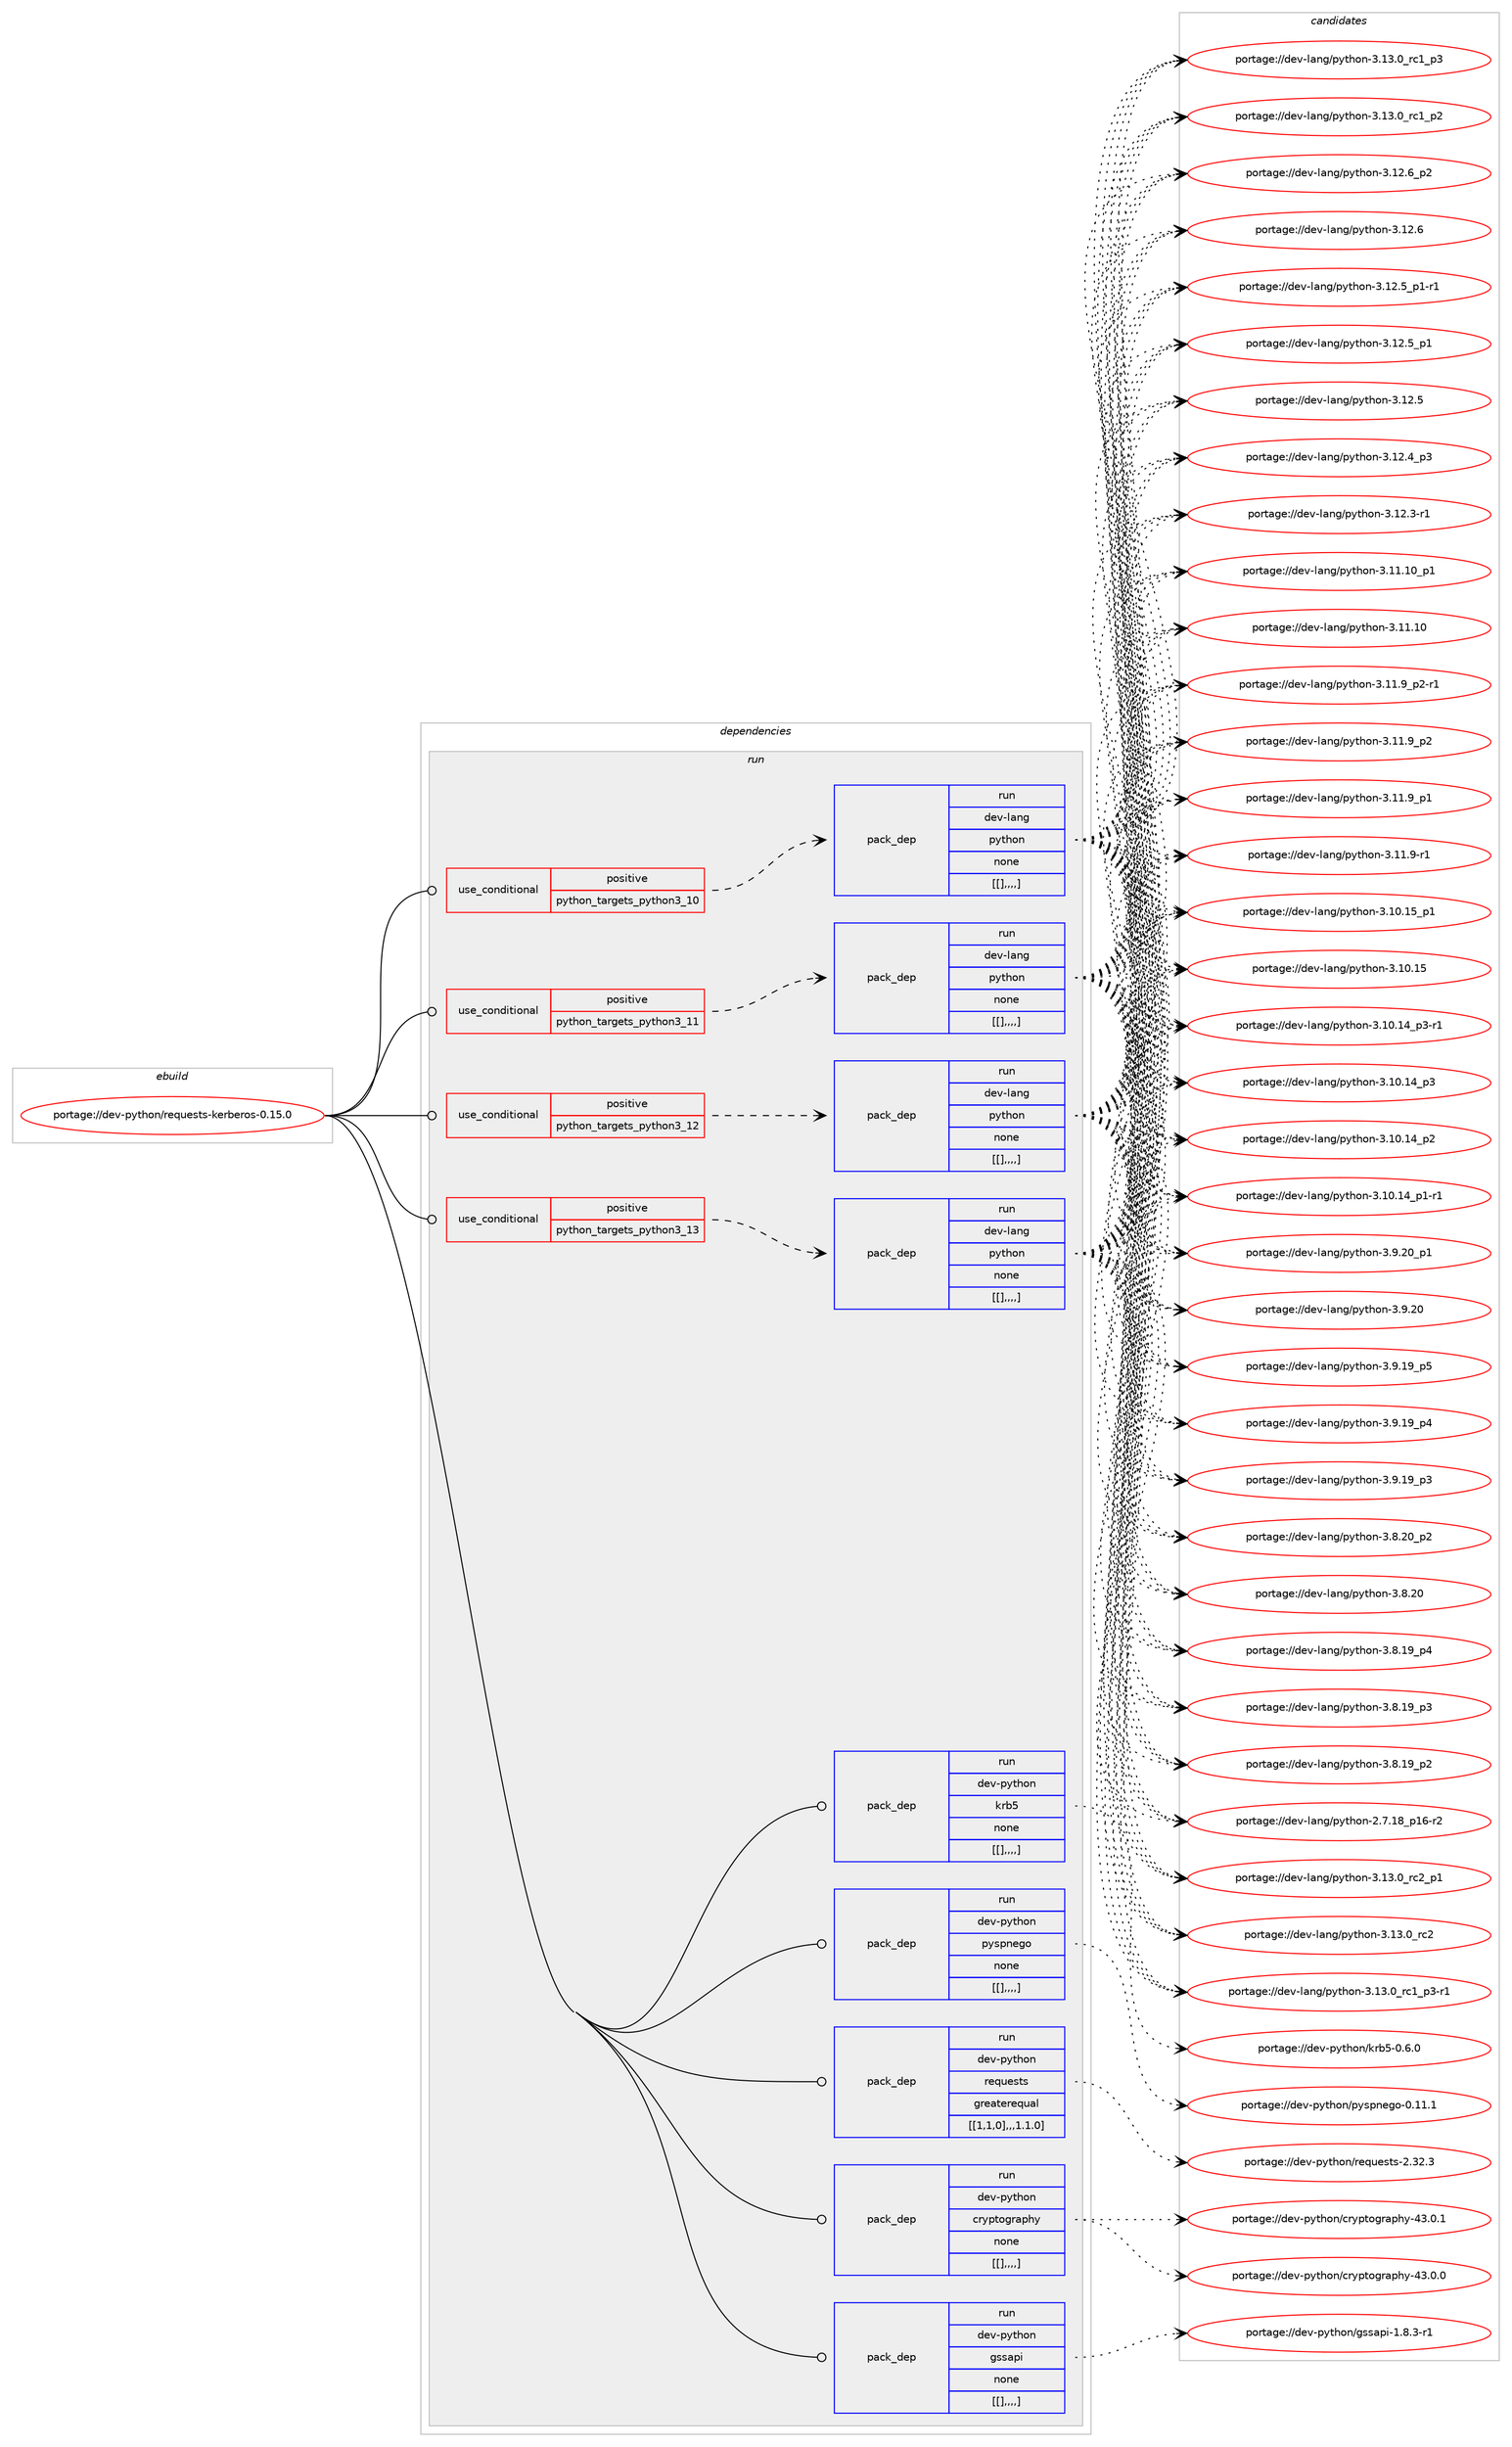 digraph prolog {

# *************
# Graph options
# *************

newrank=true;
concentrate=true;
compound=true;
graph [rankdir=LR,fontname=Helvetica,fontsize=10,ranksep=1.5];#, ranksep=2.5, nodesep=0.2];
edge  [arrowhead=vee];
node  [fontname=Helvetica,fontsize=10];

# **********
# The ebuild
# **********

subgraph cluster_leftcol {
color=gray;
label=<<i>ebuild</i>>;
id [label="portage://dev-python/requests-kerberos-0.15.0", color=red, width=4, href="../dev-python/requests-kerberos-0.15.0.svg"];
}

# ****************
# The dependencies
# ****************

subgraph cluster_midcol {
color=gray;
label=<<i>dependencies</i>>;
subgraph cluster_compile {
fillcolor="#eeeeee";
style=filled;
label=<<i>compile</i>>;
}
subgraph cluster_compileandrun {
fillcolor="#eeeeee";
style=filled;
label=<<i>compile and run</i>>;
}
subgraph cluster_run {
fillcolor="#eeeeee";
style=filled;
label=<<i>run</i>>;
subgraph cond40695 {
dependency165144 [label=<<TABLE BORDER="0" CELLBORDER="1" CELLSPACING="0" CELLPADDING="4"><TR><TD ROWSPAN="3" CELLPADDING="10">use_conditional</TD></TR><TR><TD>positive</TD></TR><TR><TD>python_targets_python3_10</TD></TR></TABLE>>, shape=none, color=red];
subgraph pack123191 {
dependency165145 [label=<<TABLE BORDER="0" CELLBORDER="1" CELLSPACING="0" CELLPADDING="4" WIDTH="220"><TR><TD ROWSPAN="6" CELLPADDING="30">pack_dep</TD></TR><TR><TD WIDTH="110">run</TD></TR><TR><TD>dev-lang</TD></TR><TR><TD>python</TD></TR><TR><TD>none</TD></TR><TR><TD>[[],,,,]</TD></TR></TABLE>>, shape=none, color=blue];
}
dependency165144:e -> dependency165145:w [weight=20,style="dashed",arrowhead="vee"];
}
id:e -> dependency165144:w [weight=20,style="solid",arrowhead="odot"];
subgraph cond40696 {
dependency165146 [label=<<TABLE BORDER="0" CELLBORDER="1" CELLSPACING="0" CELLPADDING="4"><TR><TD ROWSPAN="3" CELLPADDING="10">use_conditional</TD></TR><TR><TD>positive</TD></TR><TR><TD>python_targets_python3_11</TD></TR></TABLE>>, shape=none, color=red];
subgraph pack123192 {
dependency165147 [label=<<TABLE BORDER="0" CELLBORDER="1" CELLSPACING="0" CELLPADDING="4" WIDTH="220"><TR><TD ROWSPAN="6" CELLPADDING="30">pack_dep</TD></TR><TR><TD WIDTH="110">run</TD></TR><TR><TD>dev-lang</TD></TR><TR><TD>python</TD></TR><TR><TD>none</TD></TR><TR><TD>[[],,,,]</TD></TR></TABLE>>, shape=none, color=blue];
}
dependency165146:e -> dependency165147:w [weight=20,style="dashed",arrowhead="vee"];
}
id:e -> dependency165146:w [weight=20,style="solid",arrowhead="odot"];
subgraph cond40697 {
dependency165148 [label=<<TABLE BORDER="0" CELLBORDER="1" CELLSPACING="0" CELLPADDING="4"><TR><TD ROWSPAN="3" CELLPADDING="10">use_conditional</TD></TR><TR><TD>positive</TD></TR><TR><TD>python_targets_python3_12</TD></TR></TABLE>>, shape=none, color=red];
subgraph pack123193 {
dependency165149 [label=<<TABLE BORDER="0" CELLBORDER="1" CELLSPACING="0" CELLPADDING="4" WIDTH="220"><TR><TD ROWSPAN="6" CELLPADDING="30">pack_dep</TD></TR><TR><TD WIDTH="110">run</TD></TR><TR><TD>dev-lang</TD></TR><TR><TD>python</TD></TR><TR><TD>none</TD></TR><TR><TD>[[],,,,]</TD></TR></TABLE>>, shape=none, color=blue];
}
dependency165148:e -> dependency165149:w [weight=20,style="dashed",arrowhead="vee"];
}
id:e -> dependency165148:w [weight=20,style="solid",arrowhead="odot"];
subgraph cond40698 {
dependency165150 [label=<<TABLE BORDER="0" CELLBORDER="1" CELLSPACING="0" CELLPADDING="4"><TR><TD ROWSPAN="3" CELLPADDING="10">use_conditional</TD></TR><TR><TD>positive</TD></TR><TR><TD>python_targets_python3_13</TD></TR></TABLE>>, shape=none, color=red];
subgraph pack123194 {
dependency165151 [label=<<TABLE BORDER="0" CELLBORDER="1" CELLSPACING="0" CELLPADDING="4" WIDTH="220"><TR><TD ROWSPAN="6" CELLPADDING="30">pack_dep</TD></TR><TR><TD WIDTH="110">run</TD></TR><TR><TD>dev-lang</TD></TR><TR><TD>python</TD></TR><TR><TD>none</TD></TR><TR><TD>[[],,,,]</TD></TR></TABLE>>, shape=none, color=blue];
}
dependency165150:e -> dependency165151:w [weight=20,style="dashed",arrowhead="vee"];
}
id:e -> dependency165150:w [weight=20,style="solid",arrowhead="odot"];
subgraph pack123195 {
dependency165152 [label=<<TABLE BORDER="0" CELLBORDER="1" CELLSPACING="0" CELLPADDING="4" WIDTH="220"><TR><TD ROWSPAN="6" CELLPADDING="30">pack_dep</TD></TR><TR><TD WIDTH="110">run</TD></TR><TR><TD>dev-python</TD></TR><TR><TD>cryptography</TD></TR><TR><TD>none</TD></TR><TR><TD>[[],,,,]</TD></TR></TABLE>>, shape=none, color=blue];
}
id:e -> dependency165152:w [weight=20,style="solid",arrowhead="odot"];
subgraph pack123196 {
dependency165153 [label=<<TABLE BORDER="0" CELLBORDER="1" CELLSPACING="0" CELLPADDING="4" WIDTH="220"><TR><TD ROWSPAN="6" CELLPADDING="30">pack_dep</TD></TR><TR><TD WIDTH="110">run</TD></TR><TR><TD>dev-python</TD></TR><TR><TD>gssapi</TD></TR><TR><TD>none</TD></TR><TR><TD>[[],,,,]</TD></TR></TABLE>>, shape=none, color=blue];
}
id:e -> dependency165153:w [weight=20,style="solid",arrowhead="odot"];
subgraph pack123197 {
dependency165154 [label=<<TABLE BORDER="0" CELLBORDER="1" CELLSPACING="0" CELLPADDING="4" WIDTH="220"><TR><TD ROWSPAN="6" CELLPADDING="30">pack_dep</TD></TR><TR><TD WIDTH="110">run</TD></TR><TR><TD>dev-python</TD></TR><TR><TD>krb5</TD></TR><TR><TD>none</TD></TR><TR><TD>[[],,,,]</TD></TR></TABLE>>, shape=none, color=blue];
}
id:e -> dependency165154:w [weight=20,style="solid",arrowhead="odot"];
subgraph pack123198 {
dependency165155 [label=<<TABLE BORDER="0" CELLBORDER="1" CELLSPACING="0" CELLPADDING="4" WIDTH="220"><TR><TD ROWSPAN="6" CELLPADDING="30">pack_dep</TD></TR><TR><TD WIDTH="110">run</TD></TR><TR><TD>dev-python</TD></TR><TR><TD>pyspnego</TD></TR><TR><TD>none</TD></TR><TR><TD>[[],,,,]</TD></TR></TABLE>>, shape=none, color=blue];
}
id:e -> dependency165155:w [weight=20,style="solid",arrowhead="odot"];
subgraph pack123199 {
dependency165156 [label=<<TABLE BORDER="0" CELLBORDER="1" CELLSPACING="0" CELLPADDING="4" WIDTH="220"><TR><TD ROWSPAN="6" CELLPADDING="30">pack_dep</TD></TR><TR><TD WIDTH="110">run</TD></TR><TR><TD>dev-python</TD></TR><TR><TD>requests</TD></TR><TR><TD>greaterequal</TD></TR><TR><TD>[[1,1,0],,,1.1.0]</TD></TR></TABLE>>, shape=none, color=blue];
}
id:e -> dependency165156:w [weight=20,style="solid",arrowhead="odot"];
}
}

# **************
# The candidates
# **************

subgraph cluster_choices {
rank=same;
color=gray;
label=<<i>candidates</i>>;

subgraph choice123191 {
color=black;
nodesep=1;
choice100101118451089711010347112121116104111110455146495146489511499509511249 [label="portage://dev-lang/python-3.13.0_rc2_p1", color=red, width=4,href="../dev-lang/python-3.13.0_rc2_p1.svg"];
choice10010111845108971101034711212111610411111045514649514648951149950 [label="portage://dev-lang/python-3.13.0_rc2", color=red, width=4,href="../dev-lang/python-3.13.0_rc2.svg"];
choice1001011184510897110103471121211161041111104551464951464895114994995112514511449 [label="portage://dev-lang/python-3.13.0_rc1_p3-r1", color=red, width=4,href="../dev-lang/python-3.13.0_rc1_p3-r1.svg"];
choice100101118451089711010347112121116104111110455146495146489511499499511251 [label="portage://dev-lang/python-3.13.0_rc1_p3", color=red, width=4,href="../dev-lang/python-3.13.0_rc1_p3.svg"];
choice100101118451089711010347112121116104111110455146495146489511499499511250 [label="portage://dev-lang/python-3.13.0_rc1_p2", color=red, width=4,href="../dev-lang/python-3.13.0_rc1_p2.svg"];
choice100101118451089711010347112121116104111110455146495046549511250 [label="portage://dev-lang/python-3.12.6_p2", color=red, width=4,href="../dev-lang/python-3.12.6_p2.svg"];
choice10010111845108971101034711212111610411111045514649504654 [label="portage://dev-lang/python-3.12.6", color=red, width=4,href="../dev-lang/python-3.12.6.svg"];
choice1001011184510897110103471121211161041111104551464950465395112494511449 [label="portage://dev-lang/python-3.12.5_p1-r1", color=red, width=4,href="../dev-lang/python-3.12.5_p1-r1.svg"];
choice100101118451089711010347112121116104111110455146495046539511249 [label="portage://dev-lang/python-3.12.5_p1", color=red, width=4,href="../dev-lang/python-3.12.5_p1.svg"];
choice10010111845108971101034711212111610411111045514649504653 [label="portage://dev-lang/python-3.12.5", color=red, width=4,href="../dev-lang/python-3.12.5.svg"];
choice100101118451089711010347112121116104111110455146495046529511251 [label="portage://dev-lang/python-3.12.4_p3", color=red, width=4,href="../dev-lang/python-3.12.4_p3.svg"];
choice100101118451089711010347112121116104111110455146495046514511449 [label="portage://dev-lang/python-3.12.3-r1", color=red, width=4,href="../dev-lang/python-3.12.3-r1.svg"];
choice10010111845108971101034711212111610411111045514649494649489511249 [label="portage://dev-lang/python-3.11.10_p1", color=red, width=4,href="../dev-lang/python-3.11.10_p1.svg"];
choice1001011184510897110103471121211161041111104551464949464948 [label="portage://dev-lang/python-3.11.10", color=red, width=4,href="../dev-lang/python-3.11.10.svg"];
choice1001011184510897110103471121211161041111104551464949465795112504511449 [label="portage://dev-lang/python-3.11.9_p2-r1", color=red, width=4,href="../dev-lang/python-3.11.9_p2-r1.svg"];
choice100101118451089711010347112121116104111110455146494946579511250 [label="portage://dev-lang/python-3.11.9_p2", color=red, width=4,href="../dev-lang/python-3.11.9_p2.svg"];
choice100101118451089711010347112121116104111110455146494946579511249 [label="portage://dev-lang/python-3.11.9_p1", color=red, width=4,href="../dev-lang/python-3.11.9_p1.svg"];
choice100101118451089711010347112121116104111110455146494946574511449 [label="portage://dev-lang/python-3.11.9-r1", color=red, width=4,href="../dev-lang/python-3.11.9-r1.svg"];
choice10010111845108971101034711212111610411111045514649484649539511249 [label="portage://dev-lang/python-3.10.15_p1", color=red, width=4,href="../dev-lang/python-3.10.15_p1.svg"];
choice1001011184510897110103471121211161041111104551464948464953 [label="portage://dev-lang/python-3.10.15", color=red, width=4,href="../dev-lang/python-3.10.15.svg"];
choice100101118451089711010347112121116104111110455146494846495295112514511449 [label="portage://dev-lang/python-3.10.14_p3-r1", color=red, width=4,href="../dev-lang/python-3.10.14_p3-r1.svg"];
choice10010111845108971101034711212111610411111045514649484649529511251 [label="portage://dev-lang/python-3.10.14_p3", color=red, width=4,href="../dev-lang/python-3.10.14_p3.svg"];
choice10010111845108971101034711212111610411111045514649484649529511250 [label="portage://dev-lang/python-3.10.14_p2", color=red, width=4,href="../dev-lang/python-3.10.14_p2.svg"];
choice100101118451089711010347112121116104111110455146494846495295112494511449 [label="portage://dev-lang/python-3.10.14_p1-r1", color=red, width=4,href="../dev-lang/python-3.10.14_p1-r1.svg"];
choice100101118451089711010347112121116104111110455146574650489511249 [label="portage://dev-lang/python-3.9.20_p1", color=red, width=4,href="../dev-lang/python-3.9.20_p1.svg"];
choice10010111845108971101034711212111610411111045514657465048 [label="portage://dev-lang/python-3.9.20", color=red, width=4,href="../dev-lang/python-3.9.20.svg"];
choice100101118451089711010347112121116104111110455146574649579511253 [label="portage://dev-lang/python-3.9.19_p5", color=red, width=4,href="../dev-lang/python-3.9.19_p5.svg"];
choice100101118451089711010347112121116104111110455146574649579511252 [label="portage://dev-lang/python-3.9.19_p4", color=red, width=4,href="../dev-lang/python-3.9.19_p4.svg"];
choice100101118451089711010347112121116104111110455146574649579511251 [label="portage://dev-lang/python-3.9.19_p3", color=red, width=4,href="../dev-lang/python-3.9.19_p3.svg"];
choice100101118451089711010347112121116104111110455146564650489511250 [label="portage://dev-lang/python-3.8.20_p2", color=red, width=4,href="../dev-lang/python-3.8.20_p2.svg"];
choice10010111845108971101034711212111610411111045514656465048 [label="portage://dev-lang/python-3.8.20", color=red, width=4,href="../dev-lang/python-3.8.20.svg"];
choice100101118451089711010347112121116104111110455146564649579511252 [label="portage://dev-lang/python-3.8.19_p4", color=red, width=4,href="../dev-lang/python-3.8.19_p4.svg"];
choice100101118451089711010347112121116104111110455146564649579511251 [label="portage://dev-lang/python-3.8.19_p3", color=red, width=4,href="../dev-lang/python-3.8.19_p3.svg"];
choice100101118451089711010347112121116104111110455146564649579511250 [label="portage://dev-lang/python-3.8.19_p2", color=red, width=4,href="../dev-lang/python-3.8.19_p2.svg"];
choice100101118451089711010347112121116104111110455046554649569511249544511450 [label="portage://dev-lang/python-2.7.18_p16-r2", color=red, width=4,href="../dev-lang/python-2.7.18_p16-r2.svg"];
dependency165145:e -> choice100101118451089711010347112121116104111110455146495146489511499509511249:w [style=dotted,weight="100"];
dependency165145:e -> choice10010111845108971101034711212111610411111045514649514648951149950:w [style=dotted,weight="100"];
dependency165145:e -> choice1001011184510897110103471121211161041111104551464951464895114994995112514511449:w [style=dotted,weight="100"];
dependency165145:e -> choice100101118451089711010347112121116104111110455146495146489511499499511251:w [style=dotted,weight="100"];
dependency165145:e -> choice100101118451089711010347112121116104111110455146495146489511499499511250:w [style=dotted,weight="100"];
dependency165145:e -> choice100101118451089711010347112121116104111110455146495046549511250:w [style=dotted,weight="100"];
dependency165145:e -> choice10010111845108971101034711212111610411111045514649504654:w [style=dotted,weight="100"];
dependency165145:e -> choice1001011184510897110103471121211161041111104551464950465395112494511449:w [style=dotted,weight="100"];
dependency165145:e -> choice100101118451089711010347112121116104111110455146495046539511249:w [style=dotted,weight="100"];
dependency165145:e -> choice10010111845108971101034711212111610411111045514649504653:w [style=dotted,weight="100"];
dependency165145:e -> choice100101118451089711010347112121116104111110455146495046529511251:w [style=dotted,weight="100"];
dependency165145:e -> choice100101118451089711010347112121116104111110455146495046514511449:w [style=dotted,weight="100"];
dependency165145:e -> choice10010111845108971101034711212111610411111045514649494649489511249:w [style=dotted,weight="100"];
dependency165145:e -> choice1001011184510897110103471121211161041111104551464949464948:w [style=dotted,weight="100"];
dependency165145:e -> choice1001011184510897110103471121211161041111104551464949465795112504511449:w [style=dotted,weight="100"];
dependency165145:e -> choice100101118451089711010347112121116104111110455146494946579511250:w [style=dotted,weight="100"];
dependency165145:e -> choice100101118451089711010347112121116104111110455146494946579511249:w [style=dotted,weight="100"];
dependency165145:e -> choice100101118451089711010347112121116104111110455146494946574511449:w [style=dotted,weight="100"];
dependency165145:e -> choice10010111845108971101034711212111610411111045514649484649539511249:w [style=dotted,weight="100"];
dependency165145:e -> choice1001011184510897110103471121211161041111104551464948464953:w [style=dotted,weight="100"];
dependency165145:e -> choice100101118451089711010347112121116104111110455146494846495295112514511449:w [style=dotted,weight="100"];
dependency165145:e -> choice10010111845108971101034711212111610411111045514649484649529511251:w [style=dotted,weight="100"];
dependency165145:e -> choice10010111845108971101034711212111610411111045514649484649529511250:w [style=dotted,weight="100"];
dependency165145:e -> choice100101118451089711010347112121116104111110455146494846495295112494511449:w [style=dotted,weight="100"];
dependency165145:e -> choice100101118451089711010347112121116104111110455146574650489511249:w [style=dotted,weight="100"];
dependency165145:e -> choice10010111845108971101034711212111610411111045514657465048:w [style=dotted,weight="100"];
dependency165145:e -> choice100101118451089711010347112121116104111110455146574649579511253:w [style=dotted,weight="100"];
dependency165145:e -> choice100101118451089711010347112121116104111110455146574649579511252:w [style=dotted,weight="100"];
dependency165145:e -> choice100101118451089711010347112121116104111110455146574649579511251:w [style=dotted,weight="100"];
dependency165145:e -> choice100101118451089711010347112121116104111110455146564650489511250:w [style=dotted,weight="100"];
dependency165145:e -> choice10010111845108971101034711212111610411111045514656465048:w [style=dotted,weight="100"];
dependency165145:e -> choice100101118451089711010347112121116104111110455146564649579511252:w [style=dotted,weight="100"];
dependency165145:e -> choice100101118451089711010347112121116104111110455146564649579511251:w [style=dotted,weight="100"];
dependency165145:e -> choice100101118451089711010347112121116104111110455146564649579511250:w [style=dotted,weight="100"];
dependency165145:e -> choice100101118451089711010347112121116104111110455046554649569511249544511450:w [style=dotted,weight="100"];
}
subgraph choice123192 {
color=black;
nodesep=1;
choice100101118451089711010347112121116104111110455146495146489511499509511249 [label="portage://dev-lang/python-3.13.0_rc2_p1", color=red, width=4,href="../dev-lang/python-3.13.0_rc2_p1.svg"];
choice10010111845108971101034711212111610411111045514649514648951149950 [label="portage://dev-lang/python-3.13.0_rc2", color=red, width=4,href="../dev-lang/python-3.13.0_rc2.svg"];
choice1001011184510897110103471121211161041111104551464951464895114994995112514511449 [label="portage://dev-lang/python-3.13.0_rc1_p3-r1", color=red, width=4,href="../dev-lang/python-3.13.0_rc1_p3-r1.svg"];
choice100101118451089711010347112121116104111110455146495146489511499499511251 [label="portage://dev-lang/python-3.13.0_rc1_p3", color=red, width=4,href="../dev-lang/python-3.13.0_rc1_p3.svg"];
choice100101118451089711010347112121116104111110455146495146489511499499511250 [label="portage://dev-lang/python-3.13.0_rc1_p2", color=red, width=4,href="../dev-lang/python-3.13.0_rc1_p2.svg"];
choice100101118451089711010347112121116104111110455146495046549511250 [label="portage://dev-lang/python-3.12.6_p2", color=red, width=4,href="../dev-lang/python-3.12.6_p2.svg"];
choice10010111845108971101034711212111610411111045514649504654 [label="portage://dev-lang/python-3.12.6", color=red, width=4,href="../dev-lang/python-3.12.6.svg"];
choice1001011184510897110103471121211161041111104551464950465395112494511449 [label="portage://dev-lang/python-3.12.5_p1-r1", color=red, width=4,href="../dev-lang/python-3.12.5_p1-r1.svg"];
choice100101118451089711010347112121116104111110455146495046539511249 [label="portage://dev-lang/python-3.12.5_p1", color=red, width=4,href="../dev-lang/python-3.12.5_p1.svg"];
choice10010111845108971101034711212111610411111045514649504653 [label="portage://dev-lang/python-3.12.5", color=red, width=4,href="../dev-lang/python-3.12.5.svg"];
choice100101118451089711010347112121116104111110455146495046529511251 [label="portage://dev-lang/python-3.12.4_p3", color=red, width=4,href="../dev-lang/python-3.12.4_p3.svg"];
choice100101118451089711010347112121116104111110455146495046514511449 [label="portage://dev-lang/python-3.12.3-r1", color=red, width=4,href="../dev-lang/python-3.12.3-r1.svg"];
choice10010111845108971101034711212111610411111045514649494649489511249 [label="portage://dev-lang/python-3.11.10_p1", color=red, width=4,href="../dev-lang/python-3.11.10_p1.svg"];
choice1001011184510897110103471121211161041111104551464949464948 [label="portage://dev-lang/python-3.11.10", color=red, width=4,href="../dev-lang/python-3.11.10.svg"];
choice1001011184510897110103471121211161041111104551464949465795112504511449 [label="portage://dev-lang/python-3.11.9_p2-r1", color=red, width=4,href="../dev-lang/python-3.11.9_p2-r1.svg"];
choice100101118451089711010347112121116104111110455146494946579511250 [label="portage://dev-lang/python-3.11.9_p2", color=red, width=4,href="../dev-lang/python-3.11.9_p2.svg"];
choice100101118451089711010347112121116104111110455146494946579511249 [label="portage://dev-lang/python-3.11.9_p1", color=red, width=4,href="../dev-lang/python-3.11.9_p1.svg"];
choice100101118451089711010347112121116104111110455146494946574511449 [label="portage://dev-lang/python-3.11.9-r1", color=red, width=4,href="../dev-lang/python-3.11.9-r1.svg"];
choice10010111845108971101034711212111610411111045514649484649539511249 [label="portage://dev-lang/python-3.10.15_p1", color=red, width=4,href="../dev-lang/python-3.10.15_p1.svg"];
choice1001011184510897110103471121211161041111104551464948464953 [label="portage://dev-lang/python-3.10.15", color=red, width=4,href="../dev-lang/python-3.10.15.svg"];
choice100101118451089711010347112121116104111110455146494846495295112514511449 [label="portage://dev-lang/python-3.10.14_p3-r1", color=red, width=4,href="../dev-lang/python-3.10.14_p3-r1.svg"];
choice10010111845108971101034711212111610411111045514649484649529511251 [label="portage://dev-lang/python-3.10.14_p3", color=red, width=4,href="../dev-lang/python-3.10.14_p3.svg"];
choice10010111845108971101034711212111610411111045514649484649529511250 [label="portage://dev-lang/python-3.10.14_p2", color=red, width=4,href="../dev-lang/python-3.10.14_p2.svg"];
choice100101118451089711010347112121116104111110455146494846495295112494511449 [label="portage://dev-lang/python-3.10.14_p1-r1", color=red, width=4,href="../dev-lang/python-3.10.14_p1-r1.svg"];
choice100101118451089711010347112121116104111110455146574650489511249 [label="portage://dev-lang/python-3.9.20_p1", color=red, width=4,href="../dev-lang/python-3.9.20_p1.svg"];
choice10010111845108971101034711212111610411111045514657465048 [label="portage://dev-lang/python-3.9.20", color=red, width=4,href="../dev-lang/python-3.9.20.svg"];
choice100101118451089711010347112121116104111110455146574649579511253 [label="portage://dev-lang/python-3.9.19_p5", color=red, width=4,href="../dev-lang/python-3.9.19_p5.svg"];
choice100101118451089711010347112121116104111110455146574649579511252 [label="portage://dev-lang/python-3.9.19_p4", color=red, width=4,href="../dev-lang/python-3.9.19_p4.svg"];
choice100101118451089711010347112121116104111110455146574649579511251 [label="portage://dev-lang/python-3.9.19_p3", color=red, width=4,href="../dev-lang/python-3.9.19_p3.svg"];
choice100101118451089711010347112121116104111110455146564650489511250 [label="portage://dev-lang/python-3.8.20_p2", color=red, width=4,href="../dev-lang/python-3.8.20_p2.svg"];
choice10010111845108971101034711212111610411111045514656465048 [label="portage://dev-lang/python-3.8.20", color=red, width=4,href="../dev-lang/python-3.8.20.svg"];
choice100101118451089711010347112121116104111110455146564649579511252 [label="portage://dev-lang/python-3.8.19_p4", color=red, width=4,href="../dev-lang/python-3.8.19_p4.svg"];
choice100101118451089711010347112121116104111110455146564649579511251 [label="portage://dev-lang/python-3.8.19_p3", color=red, width=4,href="../dev-lang/python-3.8.19_p3.svg"];
choice100101118451089711010347112121116104111110455146564649579511250 [label="portage://dev-lang/python-3.8.19_p2", color=red, width=4,href="../dev-lang/python-3.8.19_p2.svg"];
choice100101118451089711010347112121116104111110455046554649569511249544511450 [label="portage://dev-lang/python-2.7.18_p16-r2", color=red, width=4,href="../dev-lang/python-2.7.18_p16-r2.svg"];
dependency165147:e -> choice100101118451089711010347112121116104111110455146495146489511499509511249:w [style=dotted,weight="100"];
dependency165147:e -> choice10010111845108971101034711212111610411111045514649514648951149950:w [style=dotted,weight="100"];
dependency165147:e -> choice1001011184510897110103471121211161041111104551464951464895114994995112514511449:w [style=dotted,weight="100"];
dependency165147:e -> choice100101118451089711010347112121116104111110455146495146489511499499511251:w [style=dotted,weight="100"];
dependency165147:e -> choice100101118451089711010347112121116104111110455146495146489511499499511250:w [style=dotted,weight="100"];
dependency165147:e -> choice100101118451089711010347112121116104111110455146495046549511250:w [style=dotted,weight="100"];
dependency165147:e -> choice10010111845108971101034711212111610411111045514649504654:w [style=dotted,weight="100"];
dependency165147:e -> choice1001011184510897110103471121211161041111104551464950465395112494511449:w [style=dotted,weight="100"];
dependency165147:e -> choice100101118451089711010347112121116104111110455146495046539511249:w [style=dotted,weight="100"];
dependency165147:e -> choice10010111845108971101034711212111610411111045514649504653:w [style=dotted,weight="100"];
dependency165147:e -> choice100101118451089711010347112121116104111110455146495046529511251:w [style=dotted,weight="100"];
dependency165147:e -> choice100101118451089711010347112121116104111110455146495046514511449:w [style=dotted,weight="100"];
dependency165147:e -> choice10010111845108971101034711212111610411111045514649494649489511249:w [style=dotted,weight="100"];
dependency165147:e -> choice1001011184510897110103471121211161041111104551464949464948:w [style=dotted,weight="100"];
dependency165147:e -> choice1001011184510897110103471121211161041111104551464949465795112504511449:w [style=dotted,weight="100"];
dependency165147:e -> choice100101118451089711010347112121116104111110455146494946579511250:w [style=dotted,weight="100"];
dependency165147:e -> choice100101118451089711010347112121116104111110455146494946579511249:w [style=dotted,weight="100"];
dependency165147:e -> choice100101118451089711010347112121116104111110455146494946574511449:w [style=dotted,weight="100"];
dependency165147:e -> choice10010111845108971101034711212111610411111045514649484649539511249:w [style=dotted,weight="100"];
dependency165147:e -> choice1001011184510897110103471121211161041111104551464948464953:w [style=dotted,weight="100"];
dependency165147:e -> choice100101118451089711010347112121116104111110455146494846495295112514511449:w [style=dotted,weight="100"];
dependency165147:e -> choice10010111845108971101034711212111610411111045514649484649529511251:w [style=dotted,weight="100"];
dependency165147:e -> choice10010111845108971101034711212111610411111045514649484649529511250:w [style=dotted,weight="100"];
dependency165147:e -> choice100101118451089711010347112121116104111110455146494846495295112494511449:w [style=dotted,weight="100"];
dependency165147:e -> choice100101118451089711010347112121116104111110455146574650489511249:w [style=dotted,weight="100"];
dependency165147:e -> choice10010111845108971101034711212111610411111045514657465048:w [style=dotted,weight="100"];
dependency165147:e -> choice100101118451089711010347112121116104111110455146574649579511253:w [style=dotted,weight="100"];
dependency165147:e -> choice100101118451089711010347112121116104111110455146574649579511252:w [style=dotted,weight="100"];
dependency165147:e -> choice100101118451089711010347112121116104111110455146574649579511251:w [style=dotted,weight="100"];
dependency165147:e -> choice100101118451089711010347112121116104111110455146564650489511250:w [style=dotted,weight="100"];
dependency165147:e -> choice10010111845108971101034711212111610411111045514656465048:w [style=dotted,weight="100"];
dependency165147:e -> choice100101118451089711010347112121116104111110455146564649579511252:w [style=dotted,weight="100"];
dependency165147:e -> choice100101118451089711010347112121116104111110455146564649579511251:w [style=dotted,weight="100"];
dependency165147:e -> choice100101118451089711010347112121116104111110455146564649579511250:w [style=dotted,weight="100"];
dependency165147:e -> choice100101118451089711010347112121116104111110455046554649569511249544511450:w [style=dotted,weight="100"];
}
subgraph choice123193 {
color=black;
nodesep=1;
choice100101118451089711010347112121116104111110455146495146489511499509511249 [label="portage://dev-lang/python-3.13.0_rc2_p1", color=red, width=4,href="../dev-lang/python-3.13.0_rc2_p1.svg"];
choice10010111845108971101034711212111610411111045514649514648951149950 [label="portage://dev-lang/python-3.13.0_rc2", color=red, width=4,href="../dev-lang/python-3.13.0_rc2.svg"];
choice1001011184510897110103471121211161041111104551464951464895114994995112514511449 [label="portage://dev-lang/python-3.13.0_rc1_p3-r1", color=red, width=4,href="../dev-lang/python-3.13.0_rc1_p3-r1.svg"];
choice100101118451089711010347112121116104111110455146495146489511499499511251 [label="portage://dev-lang/python-3.13.0_rc1_p3", color=red, width=4,href="../dev-lang/python-3.13.0_rc1_p3.svg"];
choice100101118451089711010347112121116104111110455146495146489511499499511250 [label="portage://dev-lang/python-3.13.0_rc1_p2", color=red, width=4,href="../dev-lang/python-3.13.0_rc1_p2.svg"];
choice100101118451089711010347112121116104111110455146495046549511250 [label="portage://dev-lang/python-3.12.6_p2", color=red, width=4,href="../dev-lang/python-3.12.6_p2.svg"];
choice10010111845108971101034711212111610411111045514649504654 [label="portage://dev-lang/python-3.12.6", color=red, width=4,href="../dev-lang/python-3.12.6.svg"];
choice1001011184510897110103471121211161041111104551464950465395112494511449 [label="portage://dev-lang/python-3.12.5_p1-r1", color=red, width=4,href="../dev-lang/python-3.12.5_p1-r1.svg"];
choice100101118451089711010347112121116104111110455146495046539511249 [label="portage://dev-lang/python-3.12.5_p1", color=red, width=4,href="../dev-lang/python-3.12.5_p1.svg"];
choice10010111845108971101034711212111610411111045514649504653 [label="portage://dev-lang/python-3.12.5", color=red, width=4,href="../dev-lang/python-3.12.5.svg"];
choice100101118451089711010347112121116104111110455146495046529511251 [label="portage://dev-lang/python-3.12.4_p3", color=red, width=4,href="../dev-lang/python-3.12.4_p3.svg"];
choice100101118451089711010347112121116104111110455146495046514511449 [label="portage://dev-lang/python-3.12.3-r1", color=red, width=4,href="../dev-lang/python-3.12.3-r1.svg"];
choice10010111845108971101034711212111610411111045514649494649489511249 [label="portage://dev-lang/python-3.11.10_p1", color=red, width=4,href="../dev-lang/python-3.11.10_p1.svg"];
choice1001011184510897110103471121211161041111104551464949464948 [label="portage://dev-lang/python-3.11.10", color=red, width=4,href="../dev-lang/python-3.11.10.svg"];
choice1001011184510897110103471121211161041111104551464949465795112504511449 [label="portage://dev-lang/python-3.11.9_p2-r1", color=red, width=4,href="../dev-lang/python-3.11.9_p2-r1.svg"];
choice100101118451089711010347112121116104111110455146494946579511250 [label="portage://dev-lang/python-3.11.9_p2", color=red, width=4,href="../dev-lang/python-3.11.9_p2.svg"];
choice100101118451089711010347112121116104111110455146494946579511249 [label="portage://dev-lang/python-3.11.9_p1", color=red, width=4,href="../dev-lang/python-3.11.9_p1.svg"];
choice100101118451089711010347112121116104111110455146494946574511449 [label="portage://dev-lang/python-3.11.9-r1", color=red, width=4,href="../dev-lang/python-3.11.9-r1.svg"];
choice10010111845108971101034711212111610411111045514649484649539511249 [label="portage://dev-lang/python-3.10.15_p1", color=red, width=4,href="../dev-lang/python-3.10.15_p1.svg"];
choice1001011184510897110103471121211161041111104551464948464953 [label="portage://dev-lang/python-3.10.15", color=red, width=4,href="../dev-lang/python-3.10.15.svg"];
choice100101118451089711010347112121116104111110455146494846495295112514511449 [label="portage://dev-lang/python-3.10.14_p3-r1", color=red, width=4,href="../dev-lang/python-3.10.14_p3-r1.svg"];
choice10010111845108971101034711212111610411111045514649484649529511251 [label="portage://dev-lang/python-3.10.14_p3", color=red, width=4,href="../dev-lang/python-3.10.14_p3.svg"];
choice10010111845108971101034711212111610411111045514649484649529511250 [label="portage://dev-lang/python-3.10.14_p2", color=red, width=4,href="../dev-lang/python-3.10.14_p2.svg"];
choice100101118451089711010347112121116104111110455146494846495295112494511449 [label="portage://dev-lang/python-3.10.14_p1-r1", color=red, width=4,href="../dev-lang/python-3.10.14_p1-r1.svg"];
choice100101118451089711010347112121116104111110455146574650489511249 [label="portage://dev-lang/python-3.9.20_p1", color=red, width=4,href="../dev-lang/python-3.9.20_p1.svg"];
choice10010111845108971101034711212111610411111045514657465048 [label="portage://dev-lang/python-3.9.20", color=red, width=4,href="../dev-lang/python-3.9.20.svg"];
choice100101118451089711010347112121116104111110455146574649579511253 [label="portage://dev-lang/python-3.9.19_p5", color=red, width=4,href="../dev-lang/python-3.9.19_p5.svg"];
choice100101118451089711010347112121116104111110455146574649579511252 [label="portage://dev-lang/python-3.9.19_p4", color=red, width=4,href="../dev-lang/python-3.9.19_p4.svg"];
choice100101118451089711010347112121116104111110455146574649579511251 [label="portage://dev-lang/python-3.9.19_p3", color=red, width=4,href="../dev-lang/python-3.9.19_p3.svg"];
choice100101118451089711010347112121116104111110455146564650489511250 [label="portage://dev-lang/python-3.8.20_p2", color=red, width=4,href="../dev-lang/python-3.8.20_p2.svg"];
choice10010111845108971101034711212111610411111045514656465048 [label="portage://dev-lang/python-3.8.20", color=red, width=4,href="../dev-lang/python-3.8.20.svg"];
choice100101118451089711010347112121116104111110455146564649579511252 [label="portage://dev-lang/python-3.8.19_p4", color=red, width=4,href="../dev-lang/python-3.8.19_p4.svg"];
choice100101118451089711010347112121116104111110455146564649579511251 [label="portage://dev-lang/python-3.8.19_p3", color=red, width=4,href="../dev-lang/python-3.8.19_p3.svg"];
choice100101118451089711010347112121116104111110455146564649579511250 [label="portage://dev-lang/python-3.8.19_p2", color=red, width=4,href="../dev-lang/python-3.8.19_p2.svg"];
choice100101118451089711010347112121116104111110455046554649569511249544511450 [label="portage://dev-lang/python-2.7.18_p16-r2", color=red, width=4,href="../dev-lang/python-2.7.18_p16-r2.svg"];
dependency165149:e -> choice100101118451089711010347112121116104111110455146495146489511499509511249:w [style=dotted,weight="100"];
dependency165149:e -> choice10010111845108971101034711212111610411111045514649514648951149950:w [style=dotted,weight="100"];
dependency165149:e -> choice1001011184510897110103471121211161041111104551464951464895114994995112514511449:w [style=dotted,weight="100"];
dependency165149:e -> choice100101118451089711010347112121116104111110455146495146489511499499511251:w [style=dotted,weight="100"];
dependency165149:e -> choice100101118451089711010347112121116104111110455146495146489511499499511250:w [style=dotted,weight="100"];
dependency165149:e -> choice100101118451089711010347112121116104111110455146495046549511250:w [style=dotted,weight="100"];
dependency165149:e -> choice10010111845108971101034711212111610411111045514649504654:w [style=dotted,weight="100"];
dependency165149:e -> choice1001011184510897110103471121211161041111104551464950465395112494511449:w [style=dotted,weight="100"];
dependency165149:e -> choice100101118451089711010347112121116104111110455146495046539511249:w [style=dotted,weight="100"];
dependency165149:e -> choice10010111845108971101034711212111610411111045514649504653:w [style=dotted,weight="100"];
dependency165149:e -> choice100101118451089711010347112121116104111110455146495046529511251:w [style=dotted,weight="100"];
dependency165149:e -> choice100101118451089711010347112121116104111110455146495046514511449:w [style=dotted,weight="100"];
dependency165149:e -> choice10010111845108971101034711212111610411111045514649494649489511249:w [style=dotted,weight="100"];
dependency165149:e -> choice1001011184510897110103471121211161041111104551464949464948:w [style=dotted,weight="100"];
dependency165149:e -> choice1001011184510897110103471121211161041111104551464949465795112504511449:w [style=dotted,weight="100"];
dependency165149:e -> choice100101118451089711010347112121116104111110455146494946579511250:w [style=dotted,weight="100"];
dependency165149:e -> choice100101118451089711010347112121116104111110455146494946579511249:w [style=dotted,weight="100"];
dependency165149:e -> choice100101118451089711010347112121116104111110455146494946574511449:w [style=dotted,weight="100"];
dependency165149:e -> choice10010111845108971101034711212111610411111045514649484649539511249:w [style=dotted,weight="100"];
dependency165149:e -> choice1001011184510897110103471121211161041111104551464948464953:w [style=dotted,weight="100"];
dependency165149:e -> choice100101118451089711010347112121116104111110455146494846495295112514511449:w [style=dotted,weight="100"];
dependency165149:e -> choice10010111845108971101034711212111610411111045514649484649529511251:w [style=dotted,weight="100"];
dependency165149:e -> choice10010111845108971101034711212111610411111045514649484649529511250:w [style=dotted,weight="100"];
dependency165149:e -> choice100101118451089711010347112121116104111110455146494846495295112494511449:w [style=dotted,weight="100"];
dependency165149:e -> choice100101118451089711010347112121116104111110455146574650489511249:w [style=dotted,weight="100"];
dependency165149:e -> choice10010111845108971101034711212111610411111045514657465048:w [style=dotted,weight="100"];
dependency165149:e -> choice100101118451089711010347112121116104111110455146574649579511253:w [style=dotted,weight="100"];
dependency165149:e -> choice100101118451089711010347112121116104111110455146574649579511252:w [style=dotted,weight="100"];
dependency165149:e -> choice100101118451089711010347112121116104111110455146574649579511251:w [style=dotted,weight="100"];
dependency165149:e -> choice100101118451089711010347112121116104111110455146564650489511250:w [style=dotted,weight="100"];
dependency165149:e -> choice10010111845108971101034711212111610411111045514656465048:w [style=dotted,weight="100"];
dependency165149:e -> choice100101118451089711010347112121116104111110455146564649579511252:w [style=dotted,weight="100"];
dependency165149:e -> choice100101118451089711010347112121116104111110455146564649579511251:w [style=dotted,weight="100"];
dependency165149:e -> choice100101118451089711010347112121116104111110455146564649579511250:w [style=dotted,weight="100"];
dependency165149:e -> choice100101118451089711010347112121116104111110455046554649569511249544511450:w [style=dotted,weight="100"];
}
subgraph choice123194 {
color=black;
nodesep=1;
choice100101118451089711010347112121116104111110455146495146489511499509511249 [label="portage://dev-lang/python-3.13.0_rc2_p1", color=red, width=4,href="../dev-lang/python-3.13.0_rc2_p1.svg"];
choice10010111845108971101034711212111610411111045514649514648951149950 [label="portage://dev-lang/python-3.13.0_rc2", color=red, width=4,href="../dev-lang/python-3.13.0_rc2.svg"];
choice1001011184510897110103471121211161041111104551464951464895114994995112514511449 [label="portage://dev-lang/python-3.13.0_rc1_p3-r1", color=red, width=4,href="../dev-lang/python-3.13.0_rc1_p3-r1.svg"];
choice100101118451089711010347112121116104111110455146495146489511499499511251 [label="portage://dev-lang/python-3.13.0_rc1_p3", color=red, width=4,href="../dev-lang/python-3.13.0_rc1_p3.svg"];
choice100101118451089711010347112121116104111110455146495146489511499499511250 [label="portage://dev-lang/python-3.13.0_rc1_p2", color=red, width=4,href="../dev-lang/python-3.13.0_rc1_p2.svg"];
choice100101118451089711010347112121116104111110455146495046549511250 [label="portage://dev-lang/python-3.12.6_p2", color=red, width=4,href="../dev-lang/python-3.12.6_p2.svg"];
choice10010111845108971101034711212111610411111045514649504654 [label="portage://dev-lang/python-3.12.6", color=red, width=4,href="../dev-lang/python-3.12.6.svg"];
choice1001011184510897110103471121211161041111104551464950465395112494511449 [label="portage://dev-lang/python-3.12.5_p1-r1", color=red, width=4,href="../dev-lang/python-3.12.5_p1-r1.svg"];
choice100101118451089711010347112121116104111110455146495046539511249 [label="portage://dev-lang/python-3.12.5_p1", color=red, width=4,href="../dev-lang/python-3.12.5_p1.svg"];
choice10010111845108971101034711212111610411111045514649504653 [label="portage://dev-lang/python-3.12.5", color=red, width=4,href="../dev-lang/python-3.12.5.svg"];
choice100101118451089711010347112121116104111110455146495046529511251 [label="portage://dev-lang/python-3.12.4_p3", color=red, width=4,href="../dev-lang/python-3.12.4_p3.svg"];
choice100101118451089711010347112121116104111110455146495046514511449 [label="portage://dev-lang/python-3.12.3-r1", color=red, width=4,href="../dev-lang/python-3.12.3-r1.svg"];
choice10010111845108971101034711212111610411111045514649494649489511249 [label="portage://dev-lang/python-3.11.10_p1", color=red, width=4,href="../dev-lang/python-3.11.10_p1.svg"];
choice1001011184510897110103471121211161041111104551464949464948 [label="portage://dev-lang/python-3.11.10", color=red, width=4,href="../dev-lang/python-3.11.10.svg"];
choice1001011184510897110103471121211161041111104551464949465795112504511449 [label="portage://dev-lang/python-3.11.9_p2-r1", color=red, width=4,href="../dev-lang/python-3.11.9_p2-r1.svg"];
choice100101118451089711010347112121116104111110455146494946579511250 [label="portage://dev-lang/python-3.11.9_p2", color=red, width=4,href="../dev-lang/python-3.11.9_p2.svg"];
choice100101118451089711010347112121116104111110455146494946579511249 [label="portage://dev-lang/python-3.11.9_p1", color=red, width=4,href="../dev-lang/python-3.11.9_p1.svg"];
choice100101118451089711010347112121116104111110455146494946574511449 [label="portage://dev-lang/python-3.11.9-r1", color=red, width=4,href="../dev-lang/python-3.11.9-r1.svg"];
choice10010111845108971101034711212111610411111045514649484649539511249 [label="portage://dev-lang/python-3.10.15_p1", color=red, width=4,href="../dev-lang/python-3.10.15_p1.svg"];
choice1001011184510897110103471121211161041111104551464948464953 [label="portage://dev-lang/python-3.10.15", color=red, width=4,href="../dev-lang/python-3.10.15.svg"];
choice100101118451089711010347112121116104111110455146494846495295112514511449 [label="portage://dev-lang/python-3.10.14_p3-r1", color=red, width=4,href="../dev-lang/python-3.10.14_p3-r1.svg"];
choice10010111845108971101034711212111610411111045514649484649529511251 [label="portage://dev-lang/python-3.10.14_p3", color=red, width=4,href="../dev-lang/python-3.10.14_p3.svg"];
choice10010111845108971101034711212111610411111045514649484649529511250 [label="portage://dev-lang/python-3.10.14_p2", color=red, width=4,href="../dev-lang/python-3.10.14_p2.svg"];
choice100101118451089711010347112121116104111110455146494846495295112494511449 [label="portage://dev-lang/python-3.10.14_p1-r1", color=red, width=4,href="../dev-lang/python-3.10.14_p1-r1.svg"];
choice100101118451089711010347112121116104111110455146574650489511249 [label="portage://dev-lang/python-3.9.20_p1", color=red, width=4,href="../dev-lang/python-3.9.20_p1.svg"];
choice10010111845108971101034711212111610411111045514657465048 [label="portage://dev-lang/python-3.9.20", color=red, width=4,href="../dev-lang/python-3.9.20.svg"];
choice100101118451089711010347112121116104111110455146574649579511253 [label="portage://dev-lang/python-3.9.19_p5", color=red, width=4,href="../dev-lang/python-3.9.19_p5.svg"];
choice100101118451089711010347112121116104111110455146574649579511252 [label="portage://dev-lang/python-3.9.19_p4", color=red, width=4,href="../dev-lang/python-3.9.19_p4.svg"];
choice100101118451089711010347112121116104111110455146574649579511251 [label="portage://dev-lang/python-3.9.19_p3", color=red, width=4,href="../dev-lang/python-3.9.19_p3.svg"];
choice100101118451089711010347112121116104111110455146564650489511250 [label="portage://dev-lang/python-3.8.20_p2", color=red, width=4,href="../dev-lang/python-3.8.20_p2.svg"];
choice10010111845108971101034711212111610411111045514656465048 [label="portage://dev-lang/python-3.8.20", color=red, width=4,href="../dev-lang/python-3.8.20.svg"];
choice100101118451089711010347112121116104111110455146564649579511252 [label="portage://dev-lang/python-3.8.19_p4", color=red, width=4,href="../dev-lang/python-3.8.19_p4.svg"];
choice100101118451089711010347112121116104111110455146564649579511251 [label="portage://dev-lang/python-3.8.19_p3", color=red, width=4,href="../dev-lang/python-3.8.19_p3.svg"];
choice100101118451089711010347112121116104111110455146564649579511250 [label="portage://dev-lang/python-3.8.19_p2", color=red, width=4,href="../dev-lang/python-3.8.19_p2.svg"];
choice100101118451089711010347112121116104111110455046554649569511249544511450 [label="portage://dev-lang/python-2.7.18_p16-r2", color=red, width=4,href="../dev-lang/python-2.7.18_p16-r2.svg"];
dependency165151:e -> choice100101118451089711010347112121116104111110455146495146489511499509511249:w [style=dotted,weight="100"];
dependency165151:e -> choice10010111845108971101034711212111610411111045514649514648951149950:w [style=dotted,weight="100"];
dependency165151:e -> choice1001011184510897110103471121211161041111104551464951464895114994995112514511449:w [style=dotted,weight="100"];
dependency165151:e -> choice100101118451089711010347112121116104111110455146495146489511499499511251:w [style=dotted,weight="100"];
dependency165151:e -> choice100101118451089711010347112121116104111110455146495146489511499499511250:w [style=dotted,weight="100"];
dependency165151:e -> choice100101118451089711010347112121116104111110455146495046549511250:w [style=dotted,weight="100"];
dependency165151:e -> choice10010111845108971101034711212111610411111045514649504654:w [style=dotted,weight="100"];
dependency165151:e -> choice1001011184510897110103471121211161041111104551464950465395112494511449:w [style=dotted,weight="100"];
dependency165151:e -> choice100101118451089711010347112121116104111110455146495046539511249:w [style=dotted,weight="100"];
dependency165151:e -> choice10010111845108971101034711212111610411111045514649504653:w [style=dotted,weight="100"];
dependency165151:e -> choice100101118451089711010347112121116104111110455146495046529511251:w [style=dotted,weight="100"];
dependency165151:e -> choice100101118451089711010347112121116104111110455146495046514511449:w [style=dotted,weight="100"];
dependency165151:e -> choice10010111845108971101034711212111610411111045514649494649489511249:w [style=dotted,weight="100"];
dependency165151:e -> choice1001011184510897110103471121211161041111104551464949464948:w [style=dotted,weight="100"];
dependency165151:e -> choice1001011184510897110103471121211161041111104551464949465795112504511449:w [style=dotted,weight="100"];
dependency165151:e -> choice100101118451089711010347112121116104111110455146494946579511250:w [style=dotted,weight="100"];
dependency165151:e -> choice100101118451089711010347112121116104111110455146494946579511249:w [style=dotted,weight="100"];
dependency165151:e -> choice100101118451089711010347112121116104111110455146494946574511449:w [style=dotted,weight="100"];
dependency165151:e -> choice10010111845108971101034711212111610411111045514649484649539511249:w [style=dotted,weight="100"];
dependency165151:e -> choice1001011184510897110103471121211161041111104551464948464953:w [style=dotted,weight="100"];
dependency165151:e -> choice100101118451089711010347112121116104111110455146494846495295112514511449:w [style=dotted,weight="100"];
dependency165151:e -> choice10010111845108971101034711212111610411111045514649484649529511251:w [style=dotted,weight="100"];
dependency165151:e -> choice10010111845108971101034711212111610411111045514649484649529511250:w [style=dotted,weight="100"];
dependency165151:e -> choice100101118451089711010347112121116104111110455146494846495295112494511449:w [style=dotted,weight="100"];
dependency165151:e -> choice100101118451089711010347112121116104111110455146574650489511249:w [style=dotted,weight="100"];
dependency165151:e -> choice10010111845108971101034711212111610411111045514657465048:w [style=dotted,weight="100"];
dependency165151:e -> choice100101118451089711010347112121116104111110455146574649579511253:w [style=dotted,weight="100"];
dependency165151:e -> choice100101118451089711010347112121116104111110455146574649579511252:w [style=dotted,weight="100"];
dependency165151:e -> choice100101118451089711010347112121116104111110455146574649579511251:w [style=dotted,weight="100"];
dependency165151:e -> choice100101118451089711010347112121116104111110455146564650489511250:w [style=dotted,weight="100"];
dependency165151:e -> choice10010111845108971101034711212111610411111045514656465048:w [style=dotted,weight="100"];
dependency165151:e -> choice100101118451089711010347112121116104111110455146564649579511252:w [style=dotted,weight="100"];
dependency165151:e -> choice100101118451089711010347112121116104111110455146564649579511251:w [style=dotted,weight="100"];
dependency165151:e -> choice100101118451089711010347112121116104111110455146564649579511250:w [style=dotted,weight="100"];
dependency165151:e -> choice100101118451089711010347112121116104111110455046554649569511249544511450:w [style=dotted,weight="100"];
}
subgraph choice123195 {
color=black;
nodesep=1;
choice1001011184511212111610411111047991141211121161111031149711210412145525146484649 [label="portage://dev-python/cryptography-43.0.1", color=red, width=4,href="../dev-python/cryptography-43.0.1.svg"];
choice1001011184511212111610411111047991141211121161111031149711210412145525146484648 [label="portage://dev-python/cryptography-43.0.0", color=red, width=4,href="../dev-python/cryptography-43.0.0.svg"];
dependency165152:e -> choice1001011184511212111610411111047991141211121161111031149711210412145525146484649:w [style=dotted,weight="100"];
dependency165152:e -> choice1001011184511212111610411111047991141211121161111031149711210412145525146484648:w [style=dotted,weight="100"];
}
subgraph choice123196 {
color=black;
nodesep=1;
choice1001011184511212111610411111047103115115971121054549465646514511449 [label="portage://dev-python/gssapi-1.8.3-r1", color=red, width=4,href="../dev-python/gssapi-1.8.3-r1.svg"];
dependency165153:e -> choice1001011184511212111610411111047103115115971121054549465646514511449:w [style=dotted,weight="100"];
}
subgraph choice123197 {
color=black;
nodesep=1;
choice10010111845112121116104111110471071149853454846544648 [label="portage://dev-python/krb5-0.6.0", color=red, width=4,href="../dev-python/krb5-0.6.0.svg"];
dependency165154:e -> choice10010111845112121116104111110471071149853454846544648:w [style=dotted,weight="100"];
}
subgraph choice123198 {
color=black;
nodesep=1;
choice100101118451121211161041111104711212111511211010110311145484649494649 [label="portage://dev-python/pyspnego-0.11.1", color=red, width=4,href="../dev-python/pyspnego-0.11.1.svg"];
dependency165155:e -> choice100101118451121211161041111104711212111511211010110311145484649494649:w [style=dotted,weight="100"];
}
subgraph choice123199 {
color=black;
nodesep=1;
choice100101118451121211161041111104711410111311710111511611545504651504651 [label="portage://dev-python/requests-2.32.3", color=red, width=4,href="../dev-python/requests-2.32.3.svg"];
dependency165156:e -> choice100101118451121211161041111104711410111311710111511611545504651504651:w [style=dotted,weight="100"];
}
}

}
